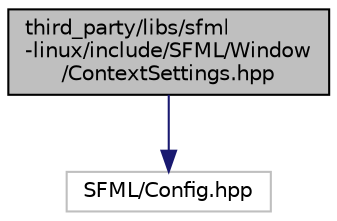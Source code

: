 digraph "third_party/libs/sfml-linux/include/SFML/Window/ContextSettings.hpp"
{
 // LATEX_PDF_SIZE
  edge [fontname="Helvetica",fontsize="10",labelfontname="Helvetica",labelfontsize="10"];
  node [fontname="Helvetica",fontsize="10",shape=record];
  Node1 [label="third_party/libs/sfml\l-linux/include/SFML/Window\l/ContextSettings.hpp",height=0.2,width=0.4,color="black", fillcolor="grey75", style="filled", fontcolor="black",tooltip=" "];
  Node1 -> Node2 [color="midnightblue",fontsize="10",style="solid",fontname="Helvetica"];
  Node2 [label="SFML/Config.hpp",height=0.2,width=0.4,color="grey75", fillcolor="white", style="filled",tooltip=" "];
}
